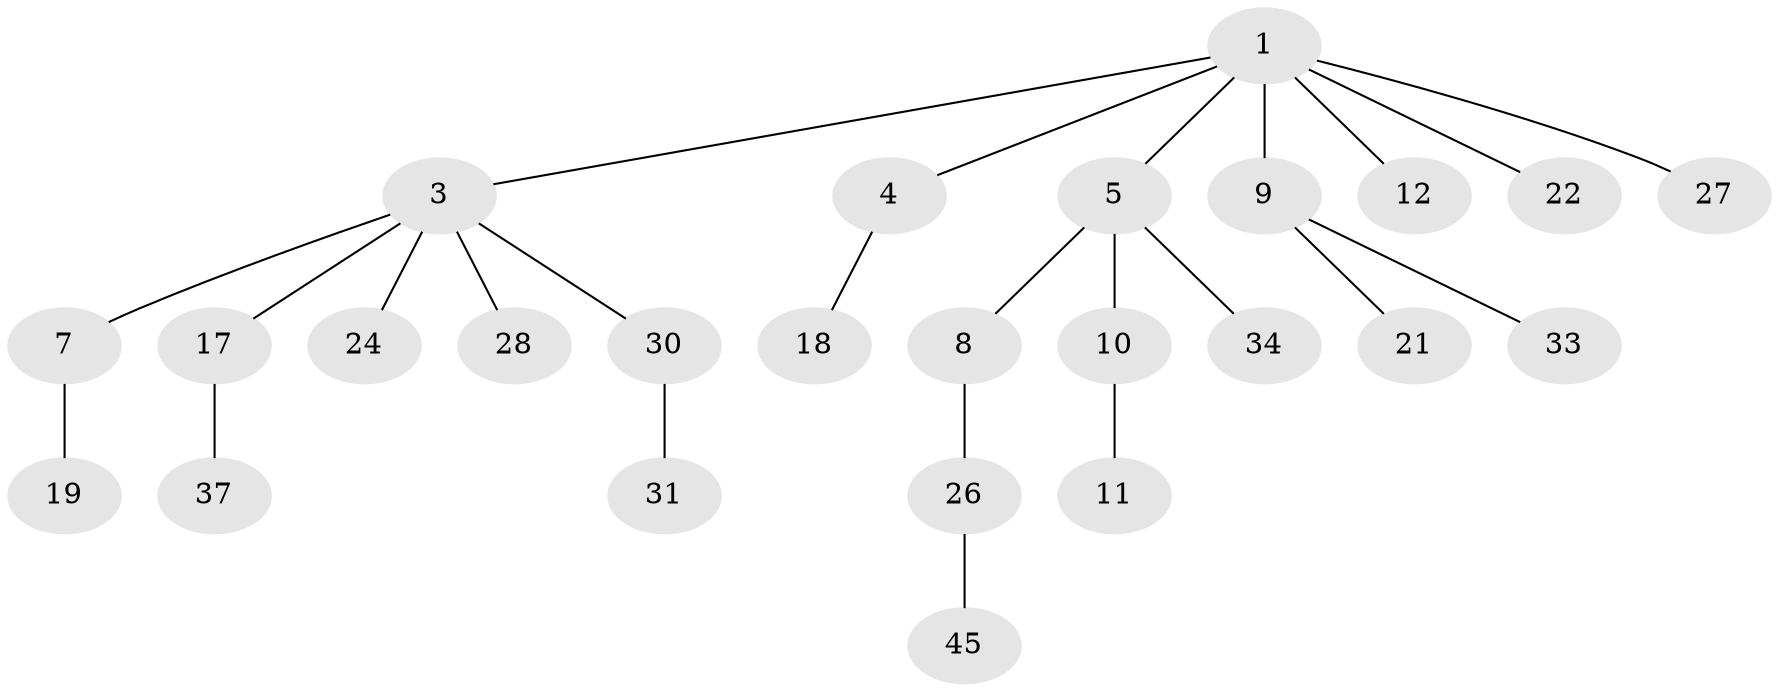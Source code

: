 // original degree distribution, {4: 0.0784313725490196, 6: 0.0392156862745098, 2: 0.2549019607843137, 5: 0.0392156862745098, 3: 0.058823529411764705, 1: 0.5294117647058824}
// Generated by graph-tools (version 1.1) at 2025/15/03/09/25 04:15:21]
// undirected, 25 vertices, 24 edges
graph export_dot {
graph [start="1"]
  node [color=gray90,style=filled];
  1 [super="+2+13"];
  3 [super="+6"];
  4;
  5;
  7 [super="+15+35+20"];
  8 [super="+16+42+36"];
  9 [super="+41"];
  10 [super="+49"];
  11 [super="+25+46"];
  12;
  17 [super="+23+48+43"];
  18 [super="+39"];
  19;
  21 [super="+29"];
  22 [super="+47"];
  24;
  26 [super="+40"];
  27;
  28 [super="+32"];
  30;
  31;
  33 [super="+50+38"];
  34 [super="+44"];
  37;
  45;
  1 -- 3;
  1 -- 4;
  1 -- 5;
  1 -- 22;
  1 -- 9;
  1 -- 27;
  1 -- 12;
  3 -- 7;
  3 -- 17;
  3 -- 24;
  3 -- 28;
  3 -- 30;
  4 -- 18;
  5 -- 8;
  5 -- 10;
  5 -- 34;
  7 -- 19;
  8 -- 26;
  9 -- 21;
  9 -- 33;
  10 -- 11;
  17 -- 37;
  26 -- 45;
  30 -- 31;
}
